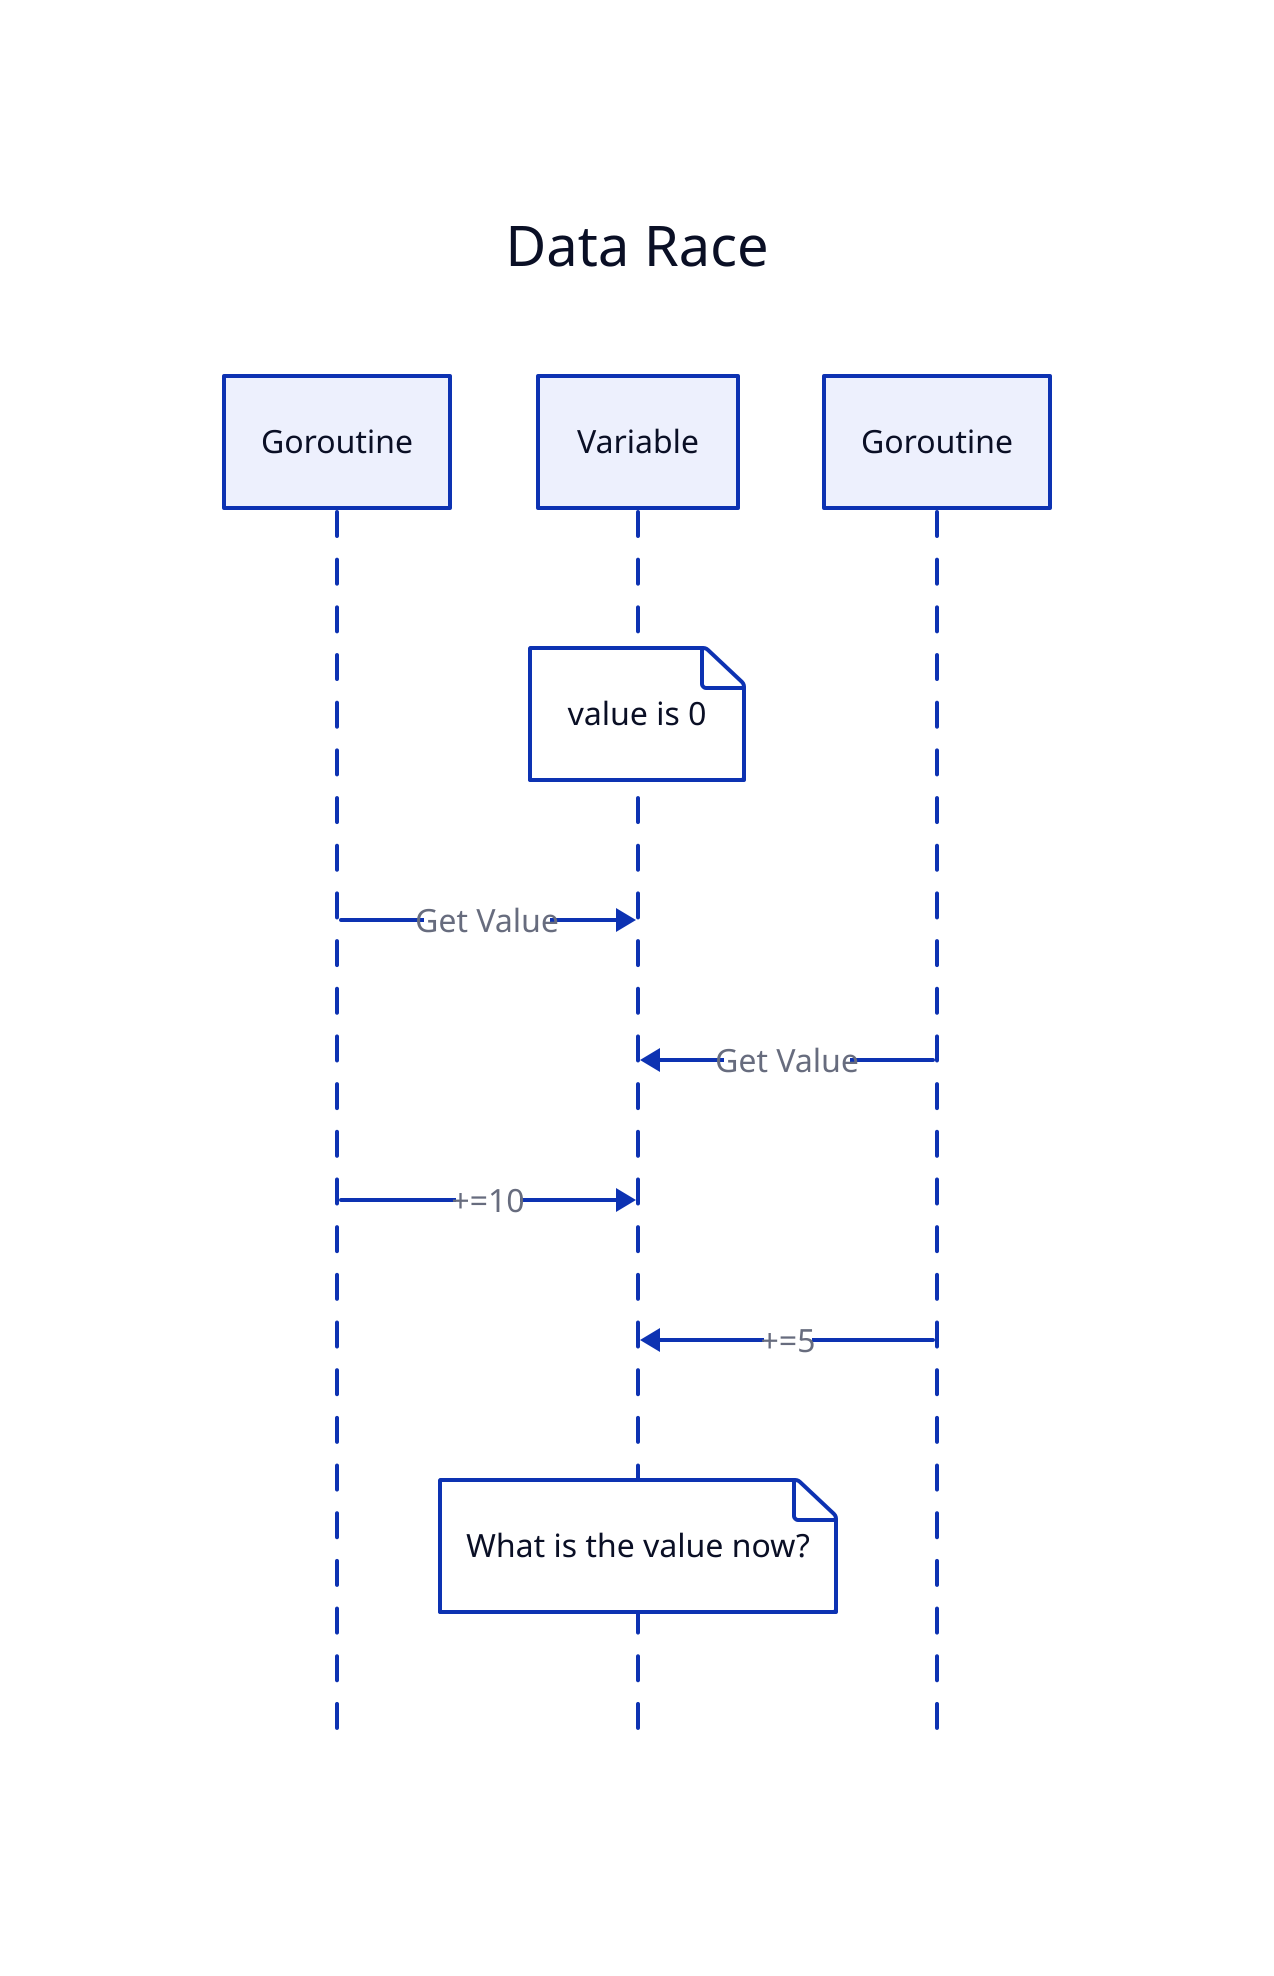 Data Race: {
  shape: sequence_diagram

  g1: Goroutine
  v: Variable
  g2: Goroutine

  v."value is 0"

  g1 -> v: Get Value
  g2 -> v: Get Value

  g1 -> v: +=10
  g2 -> v: +=5

  v."What is the value now?"


}
